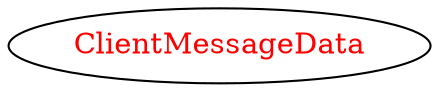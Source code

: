 digraph dependencyGraph {
 concentrate=true;
 ranksep="2.0";
 rankdir="LR"; 
 splines="ortho";
"ClientMessageData" [fontcolor="red"];
}